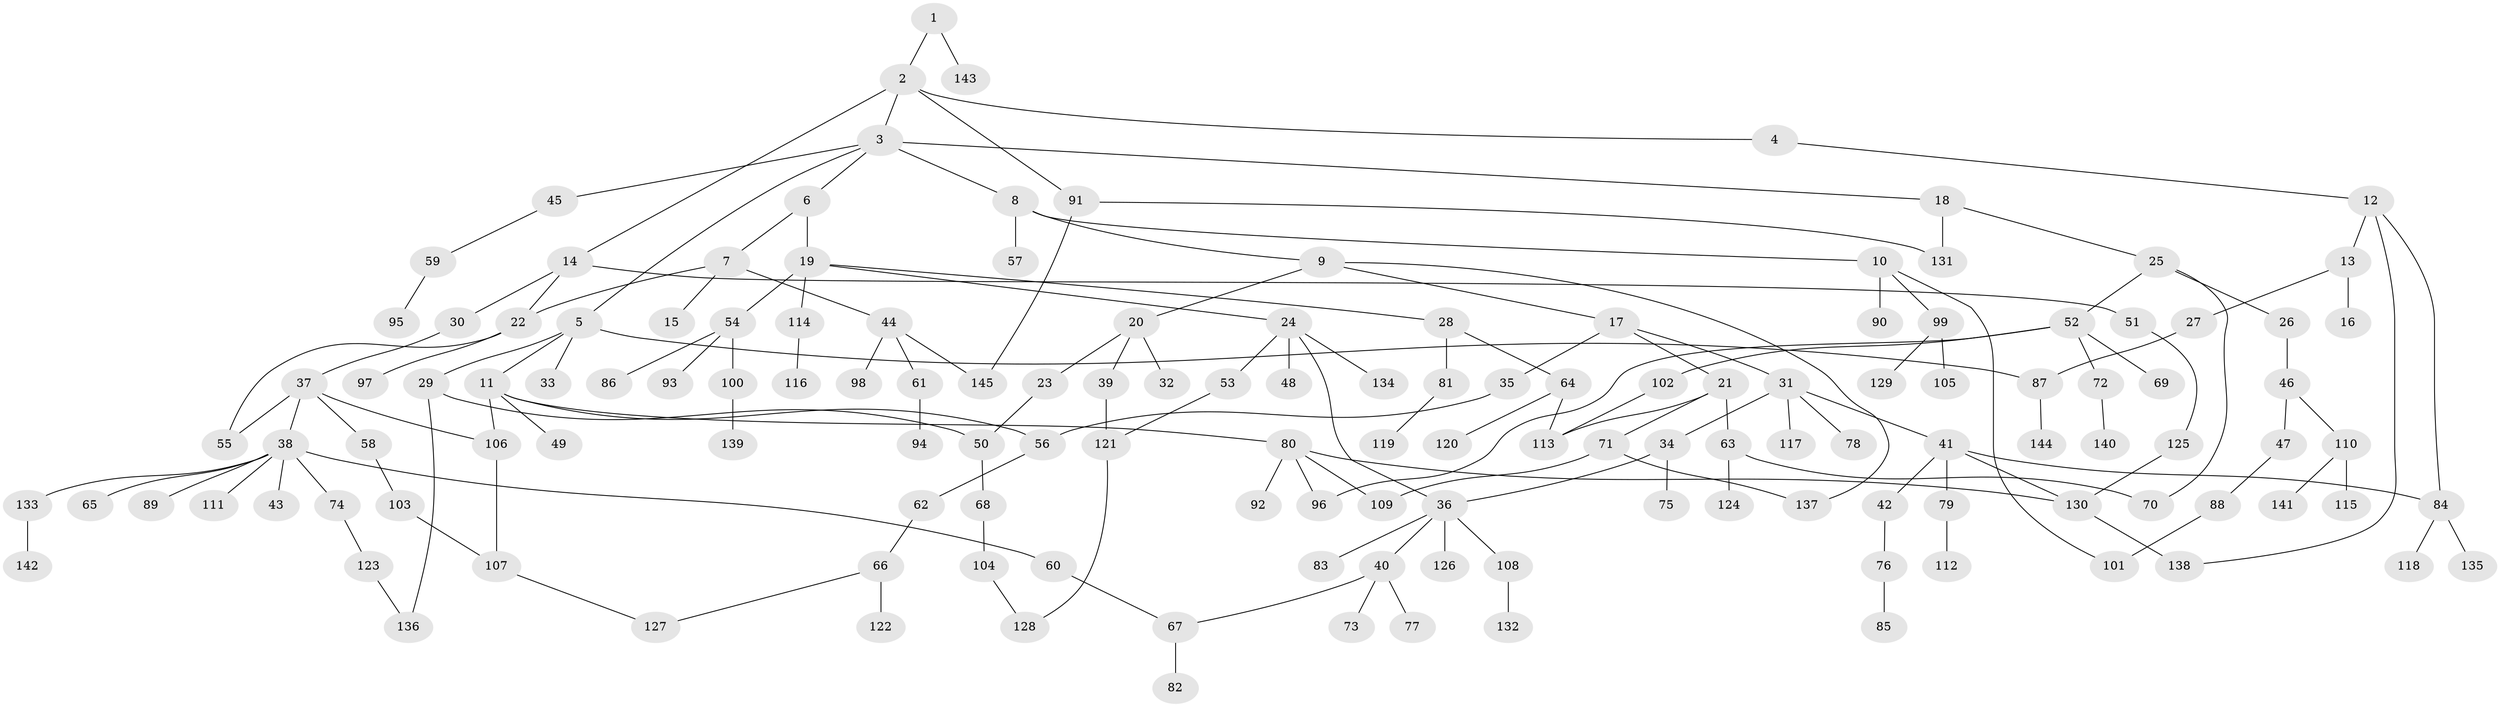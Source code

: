 // Generated by graph-tools (version 1.1) at 2025/41/03/09/25 04:41:21]
// undirected, 145 vertices, 170 edges
graph export_dot {
graph [start="1"]
  node [color=gray90,style=filled];
  1;
  2;
  3;
  4;
  5;
  6;
  7;
  8;
  9;
  10;
  11;
  12;
  13;
  14;
  15;
  16;
  17;
  18;
  19;
  20;
  21;
  22;
  23;
  24;
  25;
  26;
  27;
  28;
  29;
  30;
  31;
  32;
  33;
  34;
  35;
  36;
  37;
  38;
  39;
  40;
  41;
  42;
  43;
  44;
  45;
  46;
  47;
  48;
  49;
  50;
  51;
  52;
  53;
  54;
  55;
  56;
  57;
  58;
  59;
  60;
  61;
  62;
  63;
  64;
  65;
  66;
  67;
  68;
  69;
  70;
  71;
  72;
  73;
  74;
  75;
  76;
  77;
  78;
  79;
  80;
  81;
  82;
  83;
  84;
  85;
  86;
  87;
  88;
  89;
  90;
  91;
  92;
  93;
  94;
  95;
  96;
  97;
  98;
  99;
  100;
  101;
  102;
  103;
  104;
  105;
  106;
  107;
  108;
  109;
  110;
  111;
  112;
  113;
  114;
  115;
  116;
  117;
  118;
  119;
  120;
  121;
  122;
  123;
  124;
  125;
  126;
  127;
  128;
  129;
  130;
  131;
  132;
  133;
  134;
  135;
  136;
  137;
  138;
  139;
  140;
  141;
  142;
  143;
  144;
  145;
  1 -- 2;
  1 -- 143;
  2 -- 3;
  2 -- 4;
  2 -- 14;
  2 -- 91;
  3 -- 5;
  3 -- 6;
  3 -- 8;
  3 -- 18;
  3 -- 45;
  4 -- 12;
  5 -- 11;
  5 -- 29;
  5 -- 33;
  5 -- 87;
  6 -- 7;
  6 -- 19;
  7 -- 15;
  7 -- 22;
  7 -- 44;
  8 -- 9;
  8 -- 10;
  8 -- 57;
  9 -- 17;
  9 -- 20;
  9 -- 137;
  10 -- 90;
  10 -- 99;
  10 -- 101;
  11 -- 49;
  11 -- 80;
  11 -- 106;
  11 -- 56;
  12 -- 13;
  12 -- 138;
  12 -- 84;
  13 -- 16;
  13 -- 27;
  14 -- 30;
  14 -- 51;
  14 -- 22;
  17 -- 21;
  17 -- 31;
  17 -- 35;
  18 -- 25;
  18 -- 131;
  19 -- 24;
  19 -- 28;
  19 -- 54;
  19 -- 114;
  20 -- 23;
  20 -- 32;
  20 -- 39;
  21 -- 63;
  21 -- 71;
  21 -- 113;
  22 -- 97;
  22 -- 55;
  23 -- 50;
  24 -- 48;
  24 -- 53;
  24 -- 134;
  24 -- 36;
  25 -- 26;
  25 -- 52;
  25 -- 70;
  26 -- 46;
  27 -- 87;
  28 -- 64;
  28 -- 81;
  29 -- 50;
  29 -- 136;
  30 -- 37;
  31 -- 34;
  31 -- 41;
  31 -- 78;
  31 -- 117;
  34 -- 36;
  34 -- 75;
  35 -- 56;
  36 -- 40;
  36 -- 83;
  36 -- 108;
  36 -- 126;
  37 -- 38;
  37 -- 55;
  37 -- 58;
  37 -- 106;
  38 -- 43;
  38 -- 60;
  38 -- 65;
  38 -- 74;
  38 -- 89;
  38 -- 111;
  38 -- 133;
  39 -- 121;
  40 -- 73;
  40 -- 77;
  40 -- 67;
  41 -- 42;
  41 -- 79;
  41 -- 84;
  41 -- 130;
  42 -- 76;
  44 -- 61;
  44 -- 98;
  44 -- 145;
  45 -- 59;
  46 -- 47;
  46 -- 110;
  47 -- 88;
  50 -- 68;
  51 -- 125;
  52 -- 69;
  52 -- 72;
  52 -- 102;
  52 -- 96;
  53 -- 121;
  54 -- 86;
  54 -- 93;
  54 -- 100;
  56 -- 62;
  58 -- 103;
  59 -- 95;
  60 -- 67;
  61 -- 94;
  62 -- 66;
  63 -- 70;
  63 -- 124;
  64 -- 120;
  64 -- 113;
  66 -- 122;
  66 -- 127;
  67 -- 82;
  68 -- 104;
  71 -- 109;
  71 -- 137;
  72 -- 140;
  74 -- 123;
  76 -- 85;
  79 -- 112;
  80 -- 92;
  80 -- 96;
  80 -- 130;
  80 -- 109;
  81 -- 119;
  84 -- 118;
  84 -- 135;
  87 -- 144;
  88 -- 101;
  91 -- 131;
  91 -- 145;
  99 -- 105;
  99 -- 129;
  100 -- 139;
  102 -- 113;
  103 -- 107;
  104 -- 128;
  106 -- 107;
  107 -- 127;
  108 -- 132;
  110 -- 115;
  110 -- 141;
  114 -- 116;
  121 -- 128;
  123 -- 136;
  125 -- 130;
  130 -- 138;
  133 -- 142;
}

